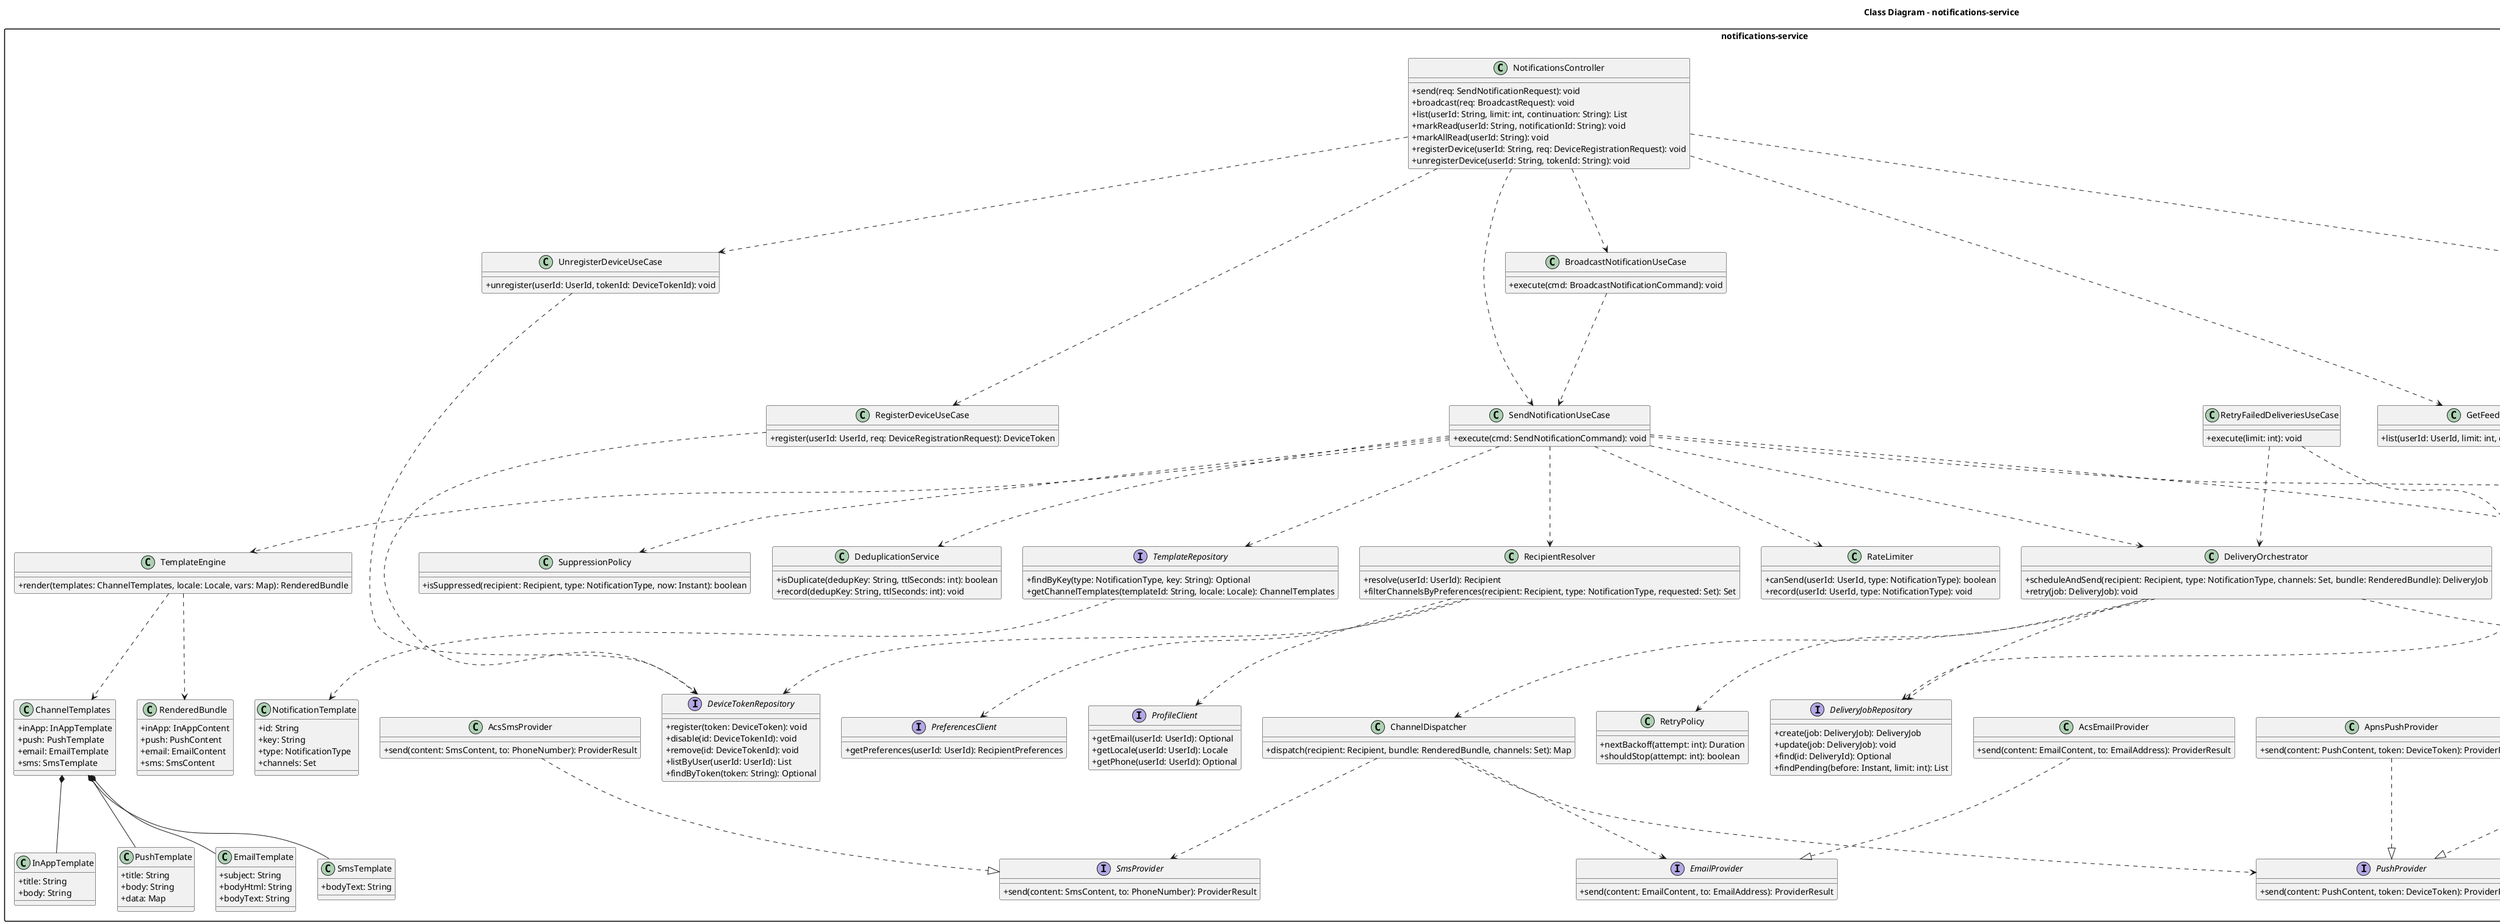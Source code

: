 @startuml notifications-service-lld
skinparam shadowing false
skinparam packageStyle rectangle
skinparam classAttributeIconSize 0
skinparam fontName "Helvetica"
skinparam titleFontName "Helvetica"
skinparam legendFontName "Helvetica"
skinparam noteFontName "Helvetica"
title Class Diagram - notifications-service

package "common" {
abstract class DomainEvent {
+eventId: String
+occurredAt: Instant
}
interface EventPublisher {
+publish(event: DomainEvent): void
+publishAll(events: List): void
}
class UserId
}

package "notifications-service" {
' IDs and value objects
class NotificationId
class DeliveryId
class DeviceTokenId
class Locale {
+code: String
}
class EmailAddress {
+value: String
}
class PhoneNumber {
+e164: String
}
class DeepLink {
+uri: String
}

enum Channel {
IN_APP
PUSH
EMAIL
SMS
}
enum PushProviderType {
FCM
APNS
}
enum DeliveryState {
PENDING
SENDING
SUCCEEDED
FAILED
CANCELLED
}
enum NotificationType {
NEW_VIDEO
COMMENT_REPLY
MENTION
SYSTEM
CUSTOM
}

' Templates and rendering
class NotificationTemplate {
+id: String
+key: String
+type: NotificationType
+channels: Set
}
class InAppTemplate {
+title: String
+body: String
}
class PushTemplate {
+title: String
+body: String
+data: Map
}
class EmailTemplate {
+subject: String
+bodyHtml: String
+bodyText: String
}
class SmsTemplate {
+bodyText: String
}

class ChannelTemplates {
+inApp: InAppTemplate
+push: PushTemplate
+email: EmailTemplate
+sms: SmsTemplate
}

interface TemplateRepository {
+findByKey(type: NotificationType, key: String): Optional
+getChannelTemplates(templateId: String, locale: Locale): ChannelTemplates
}

class InAppContent {
+title: String
+body: String
+deepLink: DeepLink
}
class PushContent {
+title: String
+body: String
+data: Map
+deepLink: DeepLink
}
class EmailContent {
+subject: String
+html: String
+text: String
}
class SmsContent {
+text: String
}

class RenderedBundle {
+inApp: InAppContent
+push: PushContent
+email: EmailContent
+sms: SmsContent
}

class TemplateEngine {
+render(templates: ChannelTemplates, locale: Locale, vars: Map): RenderedBundle
}

' Recipient and preferences
class Recipient {
+userId: UserId
+locale: Locale
+email: EmailAddress
+phone: PhoneNumber
+deviceTokens: List
}

class DeviceToken {
+id: DeviceTokenId
+userId: UserId
+provider: PushProviderType
+token: String
+deviceId: String
+appId: String
+enabled: boolean
+lastSeenAt: Instant
}

interface DeviceTokenRepository {
+register(token: DeviceToken): void
+disable(id: DeviceTokenId): void
+remove(id: DeviceTokenId): void
+listByUser(userId: UserId): List
+findByToken(token: String): Optional
}

class RecipientPreferences {
+enabledChannelsByType: Map
+quietHoursStart: String
+quietHoursEnd: String
}

interface PreferencesClient {
+getPreferences(userId: UserId): RecipientPreferences
}

interface ProfileClient {
+getEmail(userId: UserId): Optional
+getLocale(userId: UserId): Locale
+getPhone(userId: UserId): Optional
}

class RecipientResolver {
+resolve(userId: UserId): Recipient
+filterChannelsByPreferences(recipient: Recipient, type: NotificationType, requested: Set): Set
}

class RateLimiter {
+canSend(userId: UserId, type: NotificationType): boolean
+record(userId: UserId, type: NotificationType): void
}

class SuppressionPolicy {
+isSuppressed(recipient: Recipient, type: NotificationType, now: Instant): boolean
}

class DeduplicationService {
+isDuplicate(dedupKey: String, ttlSeconds: int): boolean
+record(dedupKey: String, ttlSeconds: int): void
}

' In-app notification aggregate
class Notification {
+id: NotificationId
+userId: UserId
+type: NotificationType
+title: String
+body: String
+deepLink: DeepLink
+unread: boolean
+createdAt: Instant
+readAt: Instant
+markRead(): void
}

interface NotificationRepository {
+save(n: Notification): Notification
+findByUser(userId: UserId, limit: int, continuation: String): List
+markRead(userId: UserId, id: NotificationId): void
+markAllRead(userId: UserId): void
}

' Delivery model
class DeliveryStatusDetail {
+channel: Channel
+state: DeliveryState
+providerMessageId: String
+errorCode: String
+errorMessage: String
+updatedAt: Instant
}

class DeliveryJob {
+id: DeliveryId
+userId: UserId
+type: NotificationType
+channels: Set
+attempts: int
+scheduledAt: Instant
+nextAttemptAt: Instant
+statusByChannel: Map
}

interface DeliveryJobRepository {
+create(job: DeliveryJob): DeliveryJob
+update(job: DeliveryJob): void
+find(id: DeliveryId): Optional
+findPending(before: Instant, limit: int): List
}

' Providers and dispatcher
interface PushProvider {
+send(content: PushContent, token: DeviceToken): ProviderResult
}
interface EmailProvider {
+send(content: EmailContent, to: EmailAddress): ProviderResult
}
interface SmsProvider {
+send(content: SmsContent, to: PhoneNumber): ProviderResult
}

class ProviderResult {
+success: boolean
+providerMessageId: String
+errorCode: String
+errorMessage: String
}

class FcmPushProvider {
+send(content: PushContent, token: DeviceToken): ProviderResult
}
class ApnsPushProvider {
+send(content: PushContent, token: DeviceToken): ProviderResult
}
class AcsEmailProvider {
+send(content: EmailContent, to: EmailAddress): ProviderResult
}
class AcsSmsProvider {
+send(content: SmsContent, to: PhoneNumber): ProviderResult
}

class ChannelDispatcher {
+dispatch(recipient: Recipient, bundle: RenderedBundle, channels: Set): Map
}

class RetryPolicy {
+nextBackoff(attempt: int): Duration
+shouldStop(attempt: int): boolean
}

class DeliveryOrchestrator {
+scheduleAndSend(recipient: Recipient, type: NotificationType, channels: Set, bundle: RenderedBundle): DeliveryJob
+retry(job: DeliveryJob): void
}

' Use cases and commands
class SendNotificationCommand {
+recipientUserId: String
+type: NotificationType
+templateKey: String
+variables: Map
+requestedChannels: Set
+dedupKey: String
+storeInApp: boolean
}

class BroadcastNotificationCommand {
+userIds: List
+type: NotificationType
+templateKey: String
+variables: Map
+requestedChannels: Set
}

class SendNotificationUseCase {
+execute(cmd: SendNotificationCommand): void
}

class BroadcastNotificationUseCase {
+execute(cmd: BroadcastNotificationCommand): void
}

class GetFeedUseCase {
+list(userId: UserId, limit: int, continuation: String): List
}

class MarkReadUseCase {
+mark(userId: UserId, id: NotificationId): void
+markAll(userId: UserId): void
}

class RegisterDeviceUseCase {
+register(userId: UserId, req: DeviceRegistrationRequest): DeviceToken
}

class UnregisterDeviceUseCase {
+unregister(userId: UserId, tokenId: DeviceTokenId): void
}

class RetryFailedDeliveriesUseCase {
+execute(limit: int): void
}

' DTOs / API
class DeviceRegistrationRequest {
+token: String
+provider: PushProviderType
+deviceId: String
+appId: String
}
class SendNotificationRequest {
+userId: String
+type: String
+templateKey: String
+variables: Map
+channels: List
+dedupKey: String
+storeInApp: boolean
}
class BroadcastRequest {
+userIds: List
+type: String
+templateKey: String
+variables: Map
+channels: List
}
class NotificationView {
+id: String
+title: String
+body: String
+deepLink: String
+unread: boolean
+createdAt: Instant
}

class NotificationsController {
+send(req: SendNotificationRequest): void
+broadcast(req: BroadcastRequest): void
+list(userId: String, limit: int, continuation: String): List
+markRead(userId: String, notificationId: String): void
+markAllRead(userId: String): void
+registerDevice(userId: String, req: DeviceRegistrationRequest): void
+unregisterDevice(userId: String, tokenId: String): void
}

' Events
class NotificationSent {
+notificationId: String
+userId: String
+channels: List
+sentAt: Instant
}
class DeliveryFailed {
+deliveryId: String
+userId: String
+channel: String
+errorCode: String
+errorMessage: String
+failedAt: Instant
}
class NotificationRead {
+notificationId: String
+userId: String
+readAt: Instant
}

' Associations
ChannelTemplates *-- InAppTemplate
ChannelTemplates *-- PushTemplate
ChannelTemplates *-- EmailTemplate
ChannelTemplates *-- SmsTemplate
TemplateRepository ..> NotificationTemplate
TemplateEngine ..> ChannelTemplates
TemplateEngine ..> RenderedBundle

Recipient *-- DeviceToken
RecipientResolver ..> DeviceTokenRepository
RecipientResolver ..> PreferencesClient
RecipientResolver ..> ProfileClient

NotificationRepository ..> Notification
DeliveryJob *-- DeliveryStatusDetail
DeliveryOrchestrator ..> ChannelDispatcher
DeliveryOrchestrator ..> DeliveryJobRepository
DeliveryOrchestrator ..> EventPublisher
DeliveryOrchestrator ..> RetryPolicy

FcmPushProvider ..|> PushProvider
ApnsPushProvider ..|> PushProvider
AcsEmailProvider ..|> EmailProvider
AcsSmsProvider ..|> SmsProvider
ChannelDispatcher ..> PushProvider
ChannelDispatcher ..> EmailProvider
ChannelDispatcher ..> SmsProvider

SendNotificationUseCase ..> TemplateRepository
SendNotificationUseCase ..> TemplateEngine
SendNotificationUseCase ..> RecipientResolver
SendNotificationUseCase ..> RateLimiter
SendNotificationUseCase ..> SuppressionPolicy
SendNotificationUseCase ..> DeduplicationService
SendNotificationUseCase ..> NotificationRepository
SendNotificationUseCase ..> DeliveryOrchestrator
SendNotificationUseCase ..> EventPublisher

BroadcastNotificationUseCase ..> SendNotificationUseCase

GetFeedUseCase ..> NotificationRepository
MarkReadUseCase ..> NotificationRepository
MarkReadUseCase ..> EventPublisher

RegisterDeviceUseCase ..> DeviceTokenRepository
UnregisterDeviceUseCase ..> DeviceTokenRepository

RetryFailedDeliveriesUseCase ..> DeliveryJobRepository
RetryFailedDeliveriesUseCase ..> DeliveryOrchestrator

NotificationsController ..> SendNotificationUseCase
NotificationsController ..> BroadcastNotificationUseCase
NotificationsController ..> GetFeedUseCase
NotificationsController ..> MarkReadUseCase
NotificationsController ..> RegisterDeviceUseCase
NotificationsController ..> UnregisterDeviceUseCase

Notification *-- DeepLink
InAppContent *-- DeepLink
PushContent *-- DeepLink
}

@enduml